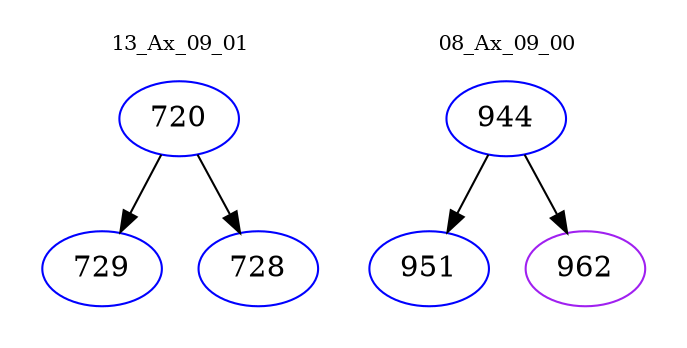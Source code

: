 digraph{
subgraph cluster_0 {
color = white
label = "13_Ax_09_01";
fontsize=10;
T0_720 [label="720", color="blue"]
T0_720 -> T0_729 [color="black"]
T0_729 [label="729", color="blue"]
T0_720 -> T0_728 [color="black"]
T0_728 [label="728", color="blue"]
}
subgraph cluster_1 {
color = white
label = "08_Ax_09_00";
fontsize=10;
T1_944 [label="944", color="blue"]
T1_944 -> T1_951 [color="black"]
T1_951 [label="951", color="blue"]
T1_944 -> T1_962 [color="black"]
T1_962 [label="962", color="purple"]
}
}
